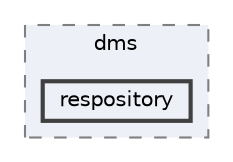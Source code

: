 digraph "repository/isd/src/main/java/com/sterlite/cal/isd/dms/respository"
{
 // LATEX_PDF_SIZE
  bgcolor="transparent";
  edge [fontname=Helvetica,fontsize=10,labelfontname=Helvetica,labelfontsize=10];
  node [fontname=Helvetica,fontsize=10,shape=box,height=0.2,width=0.4];
  compound=true
  subgraph clusterdir_26050766dd0f0160e783e8de3c0309b1 {
    graph [ bgcolor="#edf0f7", pencolor="grey50", label="dms", fontname=Helvetica,fontsize=10 style="filled,dashed", URL="dir_26050766dd0f0160e783e8de3c0309b1.html",tooltip=""]
  dir_8e9f719b937d40ac767e5627fcce73ee [label="respository", fillcolor="#edf0f7", color="grey25", style="filled,bold", URL="dir_8e9f719b937d40ac767e5627fcce73ee.html",tooltip=""];
  }
}
